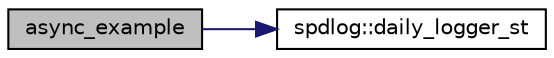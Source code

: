 digraph "async_example"
{
  edge [fontname="Helvetica",fontsize="10",labelfontname="Helvetica",labelfontsize="10"];
  node [fontname="Helvetica",fontsize="10",shape=record];
  rankdir="LR";
  Node1 [label="async_example",height=0.2,width=0.4,color="black", fillcolor="grey75", style="filled" fontcolor="black"];
  Node1 -> Node2 [color="midnightblue",fontsize="10",style="solid",fontname="Helvetica"];
  Node2 [label="spdlog::daily_logger_st",height=0.2,width=0.4,color="black", fillcolor="white", style="filled",URL="$namespacespdlog.html#a887beb44c55ef32f4bc62fa16451c77e"];
}
